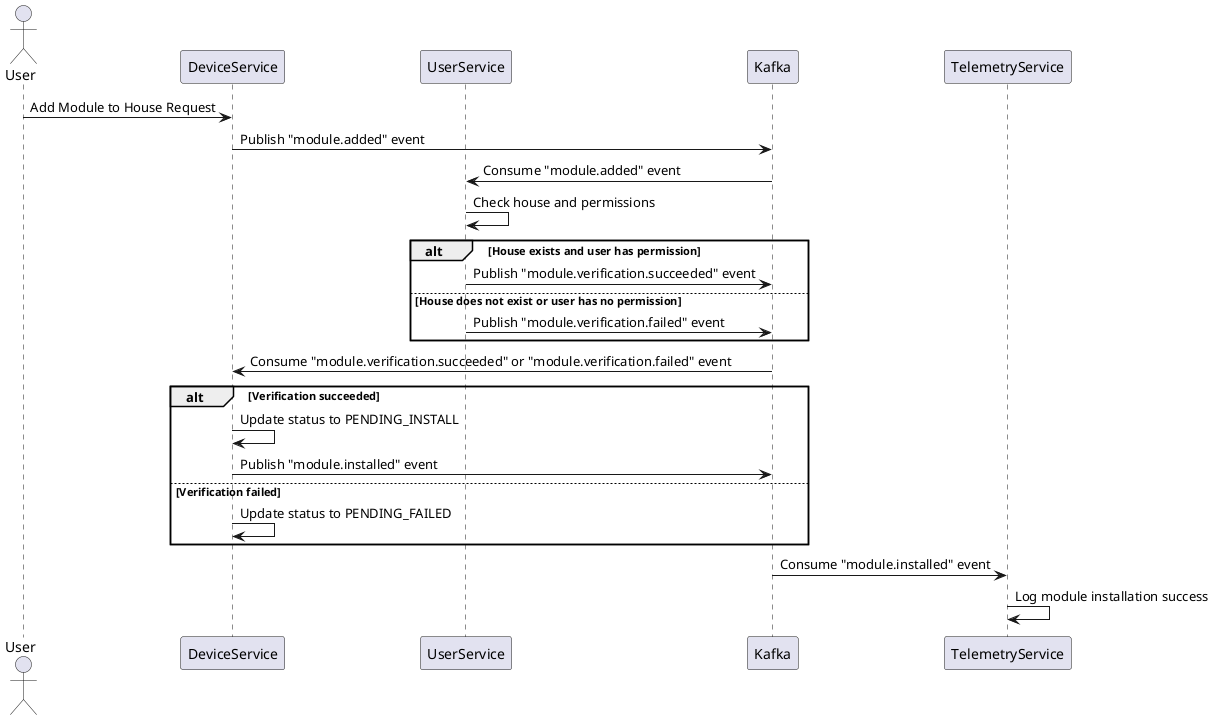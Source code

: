 @startuml

actor User

participant DeviceService
participant UserService
participant Kafka
participant TelemetryService

User -> DeviceService: Add Module to House Request
DeviceService -> Kafka: Publish "module.added" event

Kafka -> UserService: Consume "module.added" event
UserService -> UserService: Check house and permissions
alt House exists and user has permission
    UserService -> Kafka: Publish "module.verification.succeeded" event
else House does not exist or user has no permission
    UserService -> Kafka: Publish "module.verification.failed" event
end

Kafka -> DeviceService: Consume "module.verification.succeeded" or "module.verification.failed" event
alt Verification succeeded
    DeviceService -> DeviceService: Update status to PENDING_INSTALL
    DeviceService -> Kafka: Publish "module.installed" event
else Verification failed
    DeviceService -> DeviceService: Update status to PENDING_FAILED
end

Kafka -> TelemetryService: Consume "module.installed" event
TelemetryService -> TelemetryService: Log module installation success

@enduml

